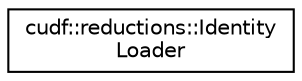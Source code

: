 digraph "Graphical Class Hierarchy"
{
  edge [fontname="Helvetica",fontsize="10",labelfontname="Helvetica",labelfontsize="10"];
  node [fontname="Helvetica",fontsize="10",shape=record];
  rankdir="LR";
  Node0 [label="cudf::reductions::Identity\lLoader",height=0.2,width=0.4,color="black", fillcolor="white", style="filled",URL="$structcudf_1_1reductions_1_1IdentityLoader.html"];
}
